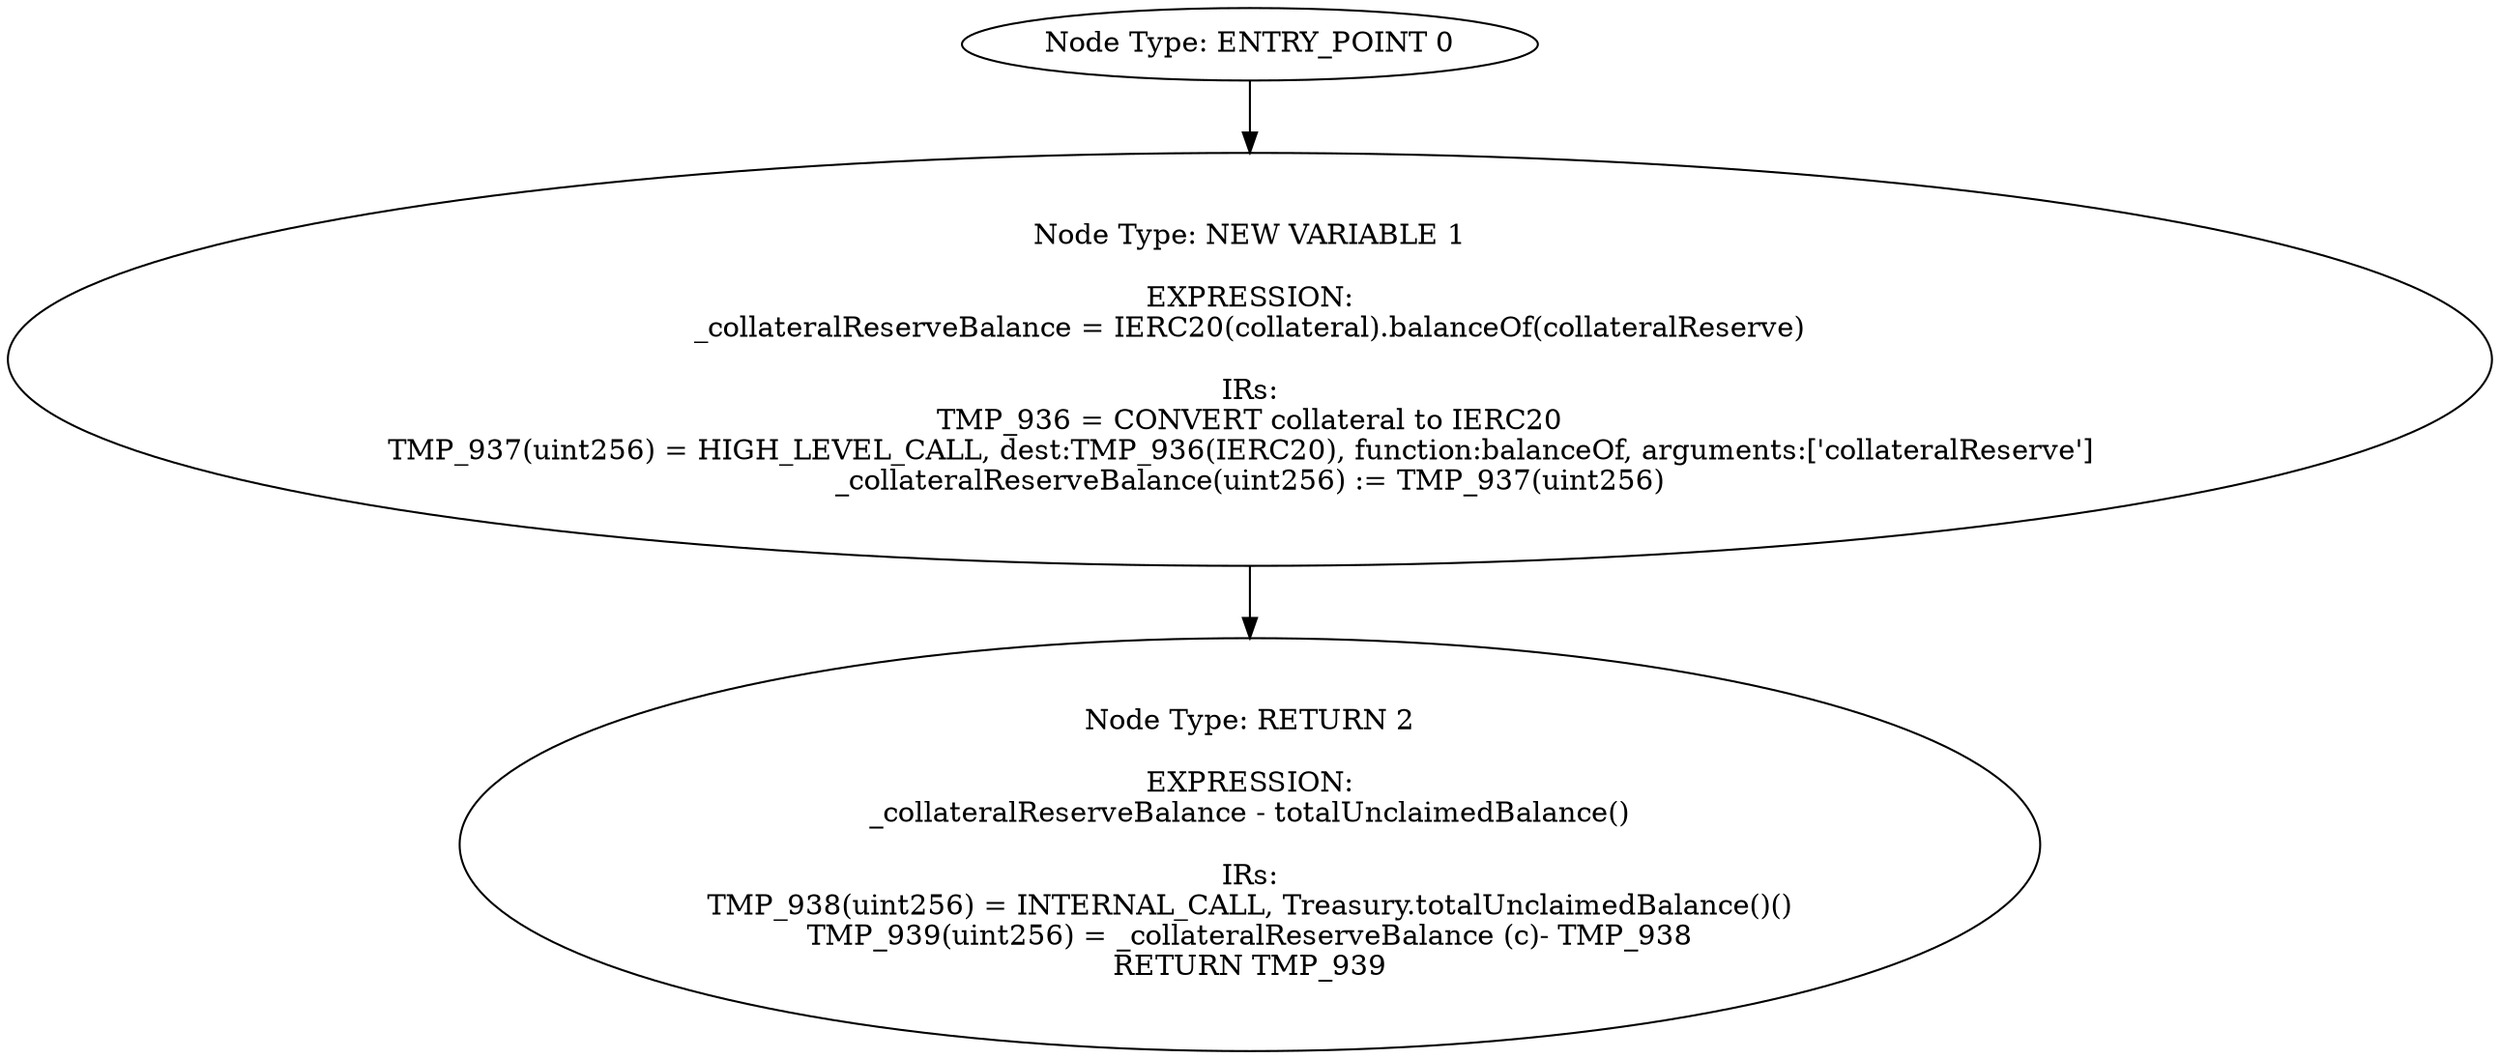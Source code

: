 digraph{
0[label="Node Type: ENTRY_POINT 0
"];
0->1;
1[label="Node Type: NEW VARIABLE 1

EXPRESSION:
_collateralReserveBalance = IERC20(collateral).balanceOf(collateralReserve)

IRs:
TMP_936 = CONVERT collateral to IERC20
TMP_937(uint256) = HIGH_LEVEL_CALL, dest:TMP_936(IERC20), function:balanceOf, arguments:['collateralReserve']  
_collateralReserveBalance(uint256) := TMP_937(uint256)"];
1->2;
2[label="Node Type: RETURN 2

EXPRESSION:
_collateralReserveBalance - totalUnclaimedBalance()

IRs:
TMP_938(uint256) = INTERNAL_CALL, Treasury.totalUnclaimedBalance()()
TMP_939(uint256) = _collateralReserveBalance (c)- TMP_938
RETURN TMP_939"];
}
